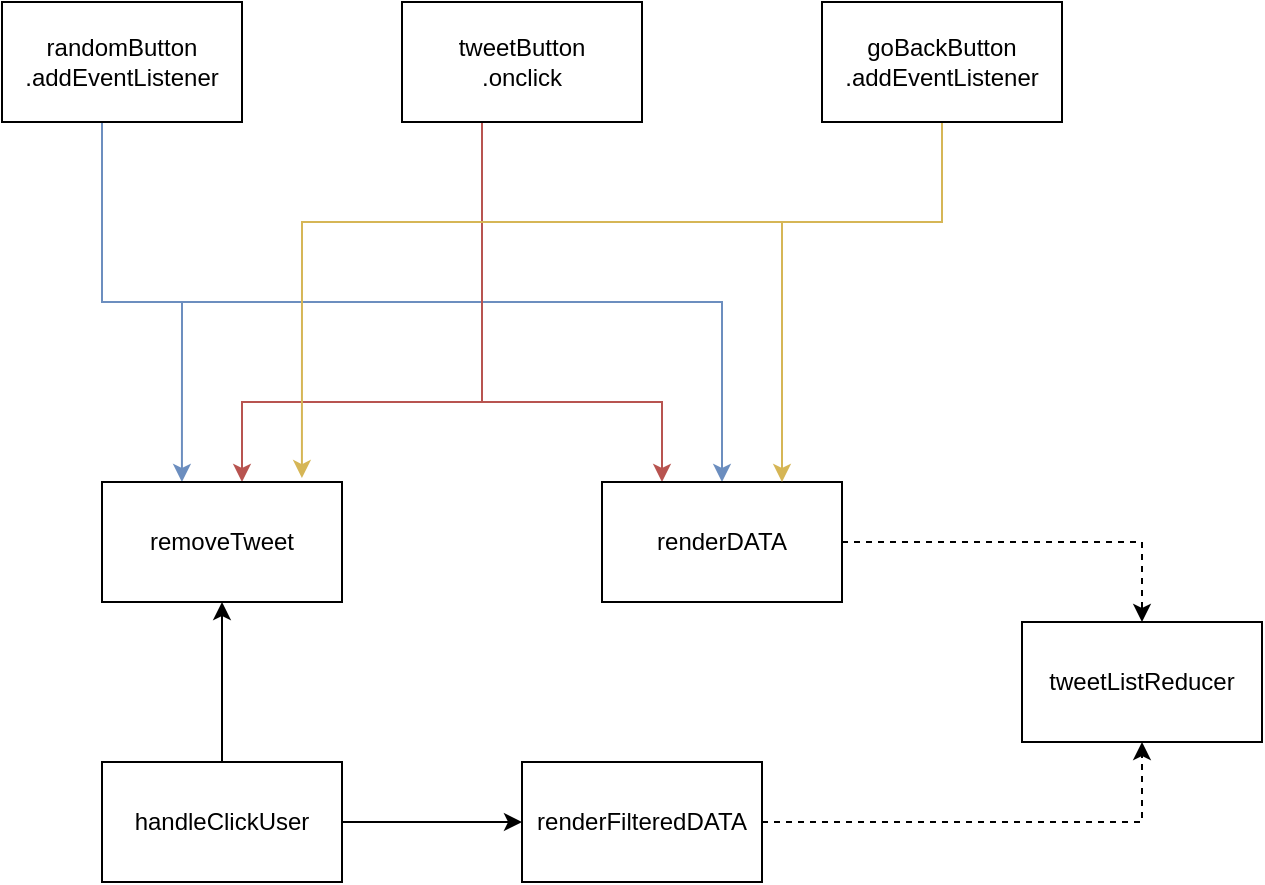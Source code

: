 <mxfile version="14.1.2" type="github">
  <diagram id="d0nXC0RwSMpCOTiPirIJ" name="Page-1">
    <mxGraphModel dx="946" dy="528" grid="1" gridSize="10" guides="1" tooltips="1" connect="1" arrows="1" fold="1" page="1" pageScale="1" pageWidth="850" pageHeight="1100" math="0" shadow="0">
      <root>
        <mxCell id="0" />
        <mxCell id="1" parent="0" />
        <mxCell id="SXDCbZrZqxYC8K_lH2em-1" value="tweetListReducer" style="rounded=0;whiteSpace=wrap;html=1;" vertex="1" parent="1">
          <mxGeometry x="540" y="440" width="120" height="60" as="geometry" />
        </mxCell>
        <mxCell id="SXDCbZrZqxYC8K_lH2em-9" style="edgeStyle=orthogonalEdgeStyle;rounded=0;orthogonalLoop=1;jettySize=auto;html=1;entryX=0.333;entryY=0;entryDx=0;entryDy=0;fillColor=#dae8fc;strokeColor=#6c8ebf;entryPerimeter=0;" edge="1" parent="1" source="SXDCbZrZqxYC8K_lH2em-2" target="SXDCbZrZqxYC8K_lH2em-5">
          <mxGeometry relative="1" as="geometry">
            <Array as="points">
              <mxPoint x="80" y="280" />
              <mxPoint x="120" y="280" />
            </Array>
          </mxGeometry>
        </mxCell>
        <mxCell id="SXDCbZrZqxYC8K_lH2em-16" style="edgeStyle=orthogonalEdgeStyle;rounded=0;orthogonalLoop=1;jettySize=auto;html=1;entryX=0.5;entryY=0;entryDx=0;entryDy=0;fillColor=#dae8fc;strokeColor=#6c8ebf;" edge="1" parent="1" source="SXDCbZrZqxYC8K_lH2em-2" target="SXDCbZrZqxYC8K_lH2em-7">
          <mxGeometry relative="1" as="geometry">
            <Array as="points">
              <mxPoint x="80" y="280" />
              <mxPoint x="390" y="280" />
            </Array>
          </mxGeometry>
        </mxCell>
        <mxCell id="SXDCbZrZqxYC8K_lH2em-2" value="randomButton&lt;br&gt;.addEventListener" style="rounded=0;whiteSpace=wrap;html=1;" vertex="1" parent="1">
          <mxGeometry x="30" y="130" width="120" height="60" as="geometry" />
        </mxCell>
        <mxCell id="SXDCbZrZqxYC8K_lH2em-17" style="edgeStyle=orthogonalEdgeStyle;rounded=0;orthogonalLoop=1;jettySize=auto;html=1;fillColor=#f8cecc;strokeColor=#b85450;" edge="1" parent="1" source="SXDCbZrZqxYC8K_lH2em-3" target="SXDCbZrZqxYC8K_lH2em-5">
          <mxGeometry relative="1" as="geometry">
            <Array as="points">
              <mxPoint x="270" y="330" />
              <mxPoint x="150" y="330" />
            </Array>
          </mxGeometry>
        </mxCell>
        <mxCell id="SXDCbZrZqxYC8K_lH2em-18" style="edgeStyle=orthogonalEdgeStyle;rounded=0;orthogonalLoop=1;jettySize=auto;html=1;entryX=0.25;entryY=0;entryDx=0;entryDy=0;fillColor=#f8cecc;strokeColor=#b85450;" edge="1" parent="1" source="SXDCbZrZqxYC8K_lH2em-3" target="SXDCbZrZqxYC8K_lH2em-7">
          <mxGeometry relative="1" as="geometry">
            <Array as="points">
              <mxPoint x="270" y="330" />
              <mxPoint x="360" y="330" />
            </Array>
          </mxGeometry>
        </mxCell>
        <mxCell id="SXDCbZrZqxYC8K_lH2em-3" value="tweetButton&lt;br&gt;.onclick" style="rounded=0;whiteSpace=wrap;html=1;" vertex="1" parent="1">
          <mxGeometry x="230" y="130" width="120" height="60" as="geometry" />
        </mxCell>
        <mxCell id="SXDCbZrZqxYC8K_lH2em-22" style="edgeStyle=orthogonalEdgeStyle;rounded=0;orthogonalLoop=1;jettySize=auto;html=1;entryX=0.5;entryY=1;entryDx=0;entryDy=0;" edge="1" parent="1" source="SXDCbZrZqxYC8K_lH2em-4" target="SXDCbZrZqxYC8K_lH2em-5">
          <mxGeometry relative="1" as="geometry" />
        </mxCell>
        <mxCell id="SXDCbZrZqxYC8K_lH2em-23" style="edgeStyle=orthogonalEdgeStyle;rounded=0;orthogonalLoop=1;jettySize=auto;html=1;entryX=0;entryY=0.5;entryDx=0;entryDy=0;" edge="1" parent="1" source="SXDCbZrZqxYC8K_lH2em-4" target="SXDCbZrZqxYC8K_lH2em-6">
          <mxGeometry relative="1" as="geometry" />
        </mxCell>
        <mxCell id="SXDCbZrZqxYC8K_lH2em-4" value="handleClickUser" style="rounded=0;whiteSpace=wrap;html=1;" vertex="1" parent="1">
          <mxGeometry x="80" y="510" width="120" height="60" as="geometry" />
        </mxCell>
        <mxCell id="SXDCbZrZqxYC8K_lH2em-5" value="removeTweet" style="rounded=0;whiteSpace=wrap;html=1;" vertex="1" parent="1">
          <mxGeometry x="80" y="370" width="120" height="60" as="geometry" />
        </mxCell>
        <mxCell id="SXDCbZrZqxYC8K_lH2em-25" style="edgeStyle=orthogonalEdgeStyle;rounded=0;orthogonalLoop=1;jettySize=auto;html=1;entryX=0.5;entryY=1;entryDx=0;entryDy=0;dashed=1;" edge="1" parent="1" source="SXDCbZrZqxYC8K_lH2em-6" target="SXDCbZrZqxYC8K_lH2em-1">
          <mxGeometry relative="1" as="geometry" />
        </mxCell>
        <mxCell id="SXDCbZrZqxYC8K_lH2em-6" value="renderFilteredDATA" style="rounded=0;whiteSpace=wrap;html=1;" vertex="1" parent="1">
          <mxGeometry x="290" y="510" width="120" height="60" as="geometry" />
        </mxCell>
        <mxCell id="SXDCbZrZqxYC8K_lH2em-24" style="edgeStyle=orthogonalEdgeStyle;rounded=0;orthogonalLoop=1;jettySize=auto;html=1;entryX=0.5;entryY=0;entryDx=0;entryDy=0;dashed=1;" edge="1" parent="1" source="SXDCbZrZqxYC8K_lH2em-7" target="SXDCbZrZqxYC8K_lH2em-1">
          <mxGeometry relative="1" as="geometry">
            <mxPoint x="600" y="430" as="targetPoint" />
          </mxGeometry>
        </mxCell>
        <mxCell id="SXDCbZrZqxYC8K_lH2em-7" value="renderDATA" style="rounded=0;whiteSpace=wrap;html=1;" vertex="1" parent="1">
          <mxGeometry x="330" y="370" width="120" height="60" as="geometry" />
        </mxCell>
        <mxCell id="SXDCbZrZqxYC8K_lH2em-20" style="edgeStyle=orthogonalEdgeStyle;rounded=0;orthogonalLoop=1;jettySize=auto;html=1;entryX=0.833;entryY=-0.033;entryDx=0;entryDy=0;entryPerimeter=0;fillColor=#fff2cc;strokeColor=#d6b656;" edge="1" parent="1" source="SXDCbZrZqxYC8K_lH2em-8" target="SXDCbZrZqxYC8K_lH2em-5">
          <mxGeometry relative="1" as="geometry">
            <Array as="points">
              <mxPoint x="500" y="240" />
              <mxPoint x="180" y="240" />
            </Array>
          </mxGeometry>
        </mxCell>
        <mxCell id="SXDCbZrZqxYC8K_lH2em-21" style="edgeStyle=orthogonalEdgeStyle;rounded=0;orthogonalLoop=1;jettySize=auto;html=1;entryX=0.75;entryY=0;entryDx=0;entryDy=0;fillColor=#fff2cc;strokeColor=#d6b656;" edge="1" parent="1" source="SXDCbZrZqxYC8K_lH2em-8" target="SXDCbZrZqxYC8K_lH2em-7">
          <mxGeometry relative="1" as="geometry">
            <Array as="points">
              <mxPoint x="500" y="240" />
              <mxPoint x="420" y="240" />
            </Array>
          </mxGeometry>
        </mxCell>
        <mxCell id="SXDCbZrZqxYC8K_lH2em-8" value="goBackButton&lt;br&gt;.addEventListener" style="rounded=0;whiteSpace=wrap;html=1;" vertex="1" parent="1">
          <mxGeometry x="440" y="130" width="120" height="60" as="geometry" />
        </mxCell>
      </root>
    </mxGraphModel>
  </diagram>
</mxfile>
